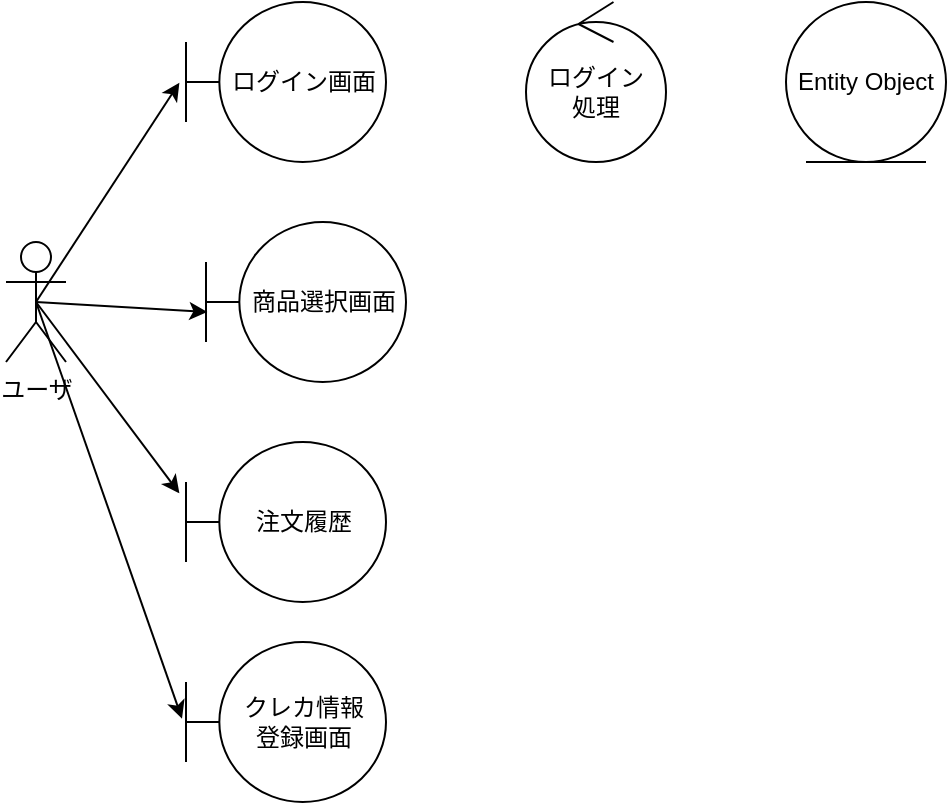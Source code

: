 <mxfile>
    <diagram name="ページ1" id="H4GEYH-ZrZ9rvL8hpAju">
        <mxGraphModel dx="986" dy="1588" grid="1" gridSize="10" guides="1" tooltips="1" connect="1" arrows="1" fold="1" page="1" pageScale="1" pageWidth="827" pageHeight="1169" math="0" shadow="0">
            <root>
                <mxCell id="0"/>
                <mxCell id="1" parent="0"/>
                <mxCell id="3" style="edgeStyle=none;html=1;exitX=0.5;exitY=0.5;exitDx=0;exitDy=0;exitPerimeter=0;entryX=-0.033;entryY=0.504;entryDx=0;entryDy=0;entryPerimeter=0;" edge="1" parent="1" source="2" target="4">
                    <mxGeometry relative="1" as="geometry">
                        <mxPoint x="150" y="20" as="targetPoint"/>
                    </mxGeometry>
                </mxCell>
                <mxCell id="2" value="ユーザ" style="shape=umlActor;verticalLabelPosition=bottom;verticalAlign=top;html=1;outlineConnect=0;" vertex="1" parent="1">
                    <mxGeometry x="30" y="40" width="30" height="60" as="geometry"/>
                </mxCell>
                <mxCell id="4" value="ログイン画面" style="shape=umlBoundary;whiteSpace=wrap;html=1;" vertex="1" parent="1">
                    <mxGeometry x="120" y="-80" width="100" height="80" as="geometry"/>
                </mxCell>
                <mxCell id="5" value="商品選択画面" style="shape=umlBoundary;whiteSpace=wrap;html=1;" vertex="1" parent="1">
                    <mxGeometry x="130" y="30" width="100" height="80" as="geometry"/>
                </mxCell>
                <mxCell id="6" value="" style="endArrow=classic;html=1;exitX=0.5;exitY=0.5;exitDx=0;exitDy=0;exitPerimeter=0;entryX=0.007;entryY=0.563;entryDx=0;entryDy=0;entryPerimeter=0;" edge="1" parent="1" source="2" target="5">
                    <mxGeometry width="50" height="50" relative="1" as="geometry">
                        <mxPoint x="100" y="200" as="sourcePoint"/>
                        <mxPoint x="150" y="150" as="targetPoint"/>
                    </mxGeometry>
                </mxCell>
                <mxCell id="7" value="注文履歴" style="shape=umlBoundary;whiteSpace=wrap;html=1;" vertex="1" parent="1">
                    <mxGeometry x="120" y="140" width="100" height="80" as="geometry"/>
                </mxCell>
                <mxCell id="8" value="" style="endArrow=classic;html=1;exitX=0.5;exitY=0.5;exitDx=0;exitDy=0;exitPerimeter=0;entryX=-0.033;entryY=0.321;entryDx=0;entryDy=0;entryPerimeter=0;" edge="1" parent="1" source="2" target="7">
                    <mxGeometry width="50" height="50" relative="1" as="geometry">
                        <mxPoint x="60" y="170" as="sourcePoint"/>
                        <mxPoint x="110" y="120" as="targetPoint"/>
                    </mxGeometry>
                </mxCell>
                <mxCell id="9" value="クレカ情報　登録画面" style="shape=umlBoundary;whiteSpace=wrap;html=1;" vertex="1" parent="1">
                    <mxGeometry x="120" y="240" width="100" height="80" as="geometry"/>
                </mxCell>
                <mxCell id="10" value="" style="endArrow=classic;html=1;exitX=0.5;exitY=0.5;exitDx=0;exitDy=0;exitPerimeter=0;entryX=-0.02;entryY=0.479;entryDx=0;entryDy=0;entryPerimeter=0;" edge="1" parent="1" source="2" target="9">
                    <mxGeometry width="50" height="50" relative="1" as="geometry">
                        <mxPoint x="40" y="200" as="sourcePoint"/>
                        <mxPoint x="90" y="150" as="targetPoint"/>
                    </mxGeometry>
                </mxCell>
                <mxCell id="11" value="ログイン　処理" style="ellipse;shape=umlControl;whiteSpace=wrap;html=1;" vertex="1" parent="1">
                    <mxGeometry x="290" y="-80" width="70" height="80" as="geometry"/>
                </mxCell>
                <mxCell id="12" value="Entity Object" style="ellipse;shape=umlEntity;whiteSpace=wrap;html=1;" vertex="1" parent="1">
                    <mxGeometry x="420" y="-80" width="80" height="80" as="geometry"/>
                </mxCell>
            </root>
        </mxGraphModel>
    </diagram>
</mxfile>